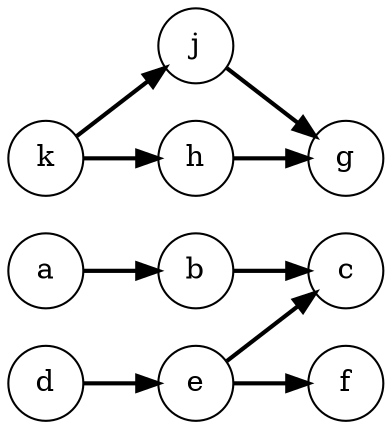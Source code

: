digraph g {
	rankdir = LR;	node[shape=circle style=filled];
	a[name="a", fillcolor="white"];
	b[name="b", fillcolor="white"];
	c[name="c", fillcolor="white"];
	d[name="d", fillcolor="white"];
	e[name="e", fillcolor="white"];
	f[name="f", fillcolor="white"];
	k[name="k", fillcolor="white"];
	j[name="j", fillcolor="white"];
	h[name="h", fillcolor="white"];
	g[name="g", fillcolor="white"];

	edge[dir = forward];
	a -> b[penwidth=2, color="black"];
	b -> c[penwidth=2, color="black"];
	d -> e[penwidth=2, color="black"];
	e -> c[penwidth=2, color="black"];
	e -> f[penwidth=2, color="black"];
	k -> j[penwidth=2, color="black"];
	k -> h[penwidth=2, color="black"];
	j -> g[penwidth=2, color="black"];
	h -> g[penwidth=2, color="black"];
}
